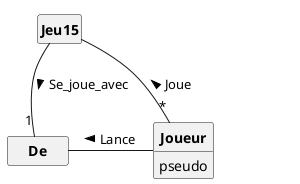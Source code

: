 @startuml
'https://plantuml.com/class-diagram
skinparam style strictuml
skinparam classAttributeIconSize 0
skinparam classFontStyle Bold

hide empty members
hide Partie

class Jeu15
class Partie
class Joueur
{
  pseudo
}
class "     De     " as De

De "1" -u- Jeu15 : Se_joue_avec <
Partie -l- Jeu15 : Permet de jouer >
Jeu15 -- "*" Joueur : Joue <
Joueur "1..*" -u- Partie : Participe >
Joueur -l-  De : > Lance

/'
9.2.4 Notation
9.2.4.1 Classifiers
...
For those languages that distinguish between uppercase and lowercase characters,
Classifier names should begin with an uppercase character.
'/
@enduml